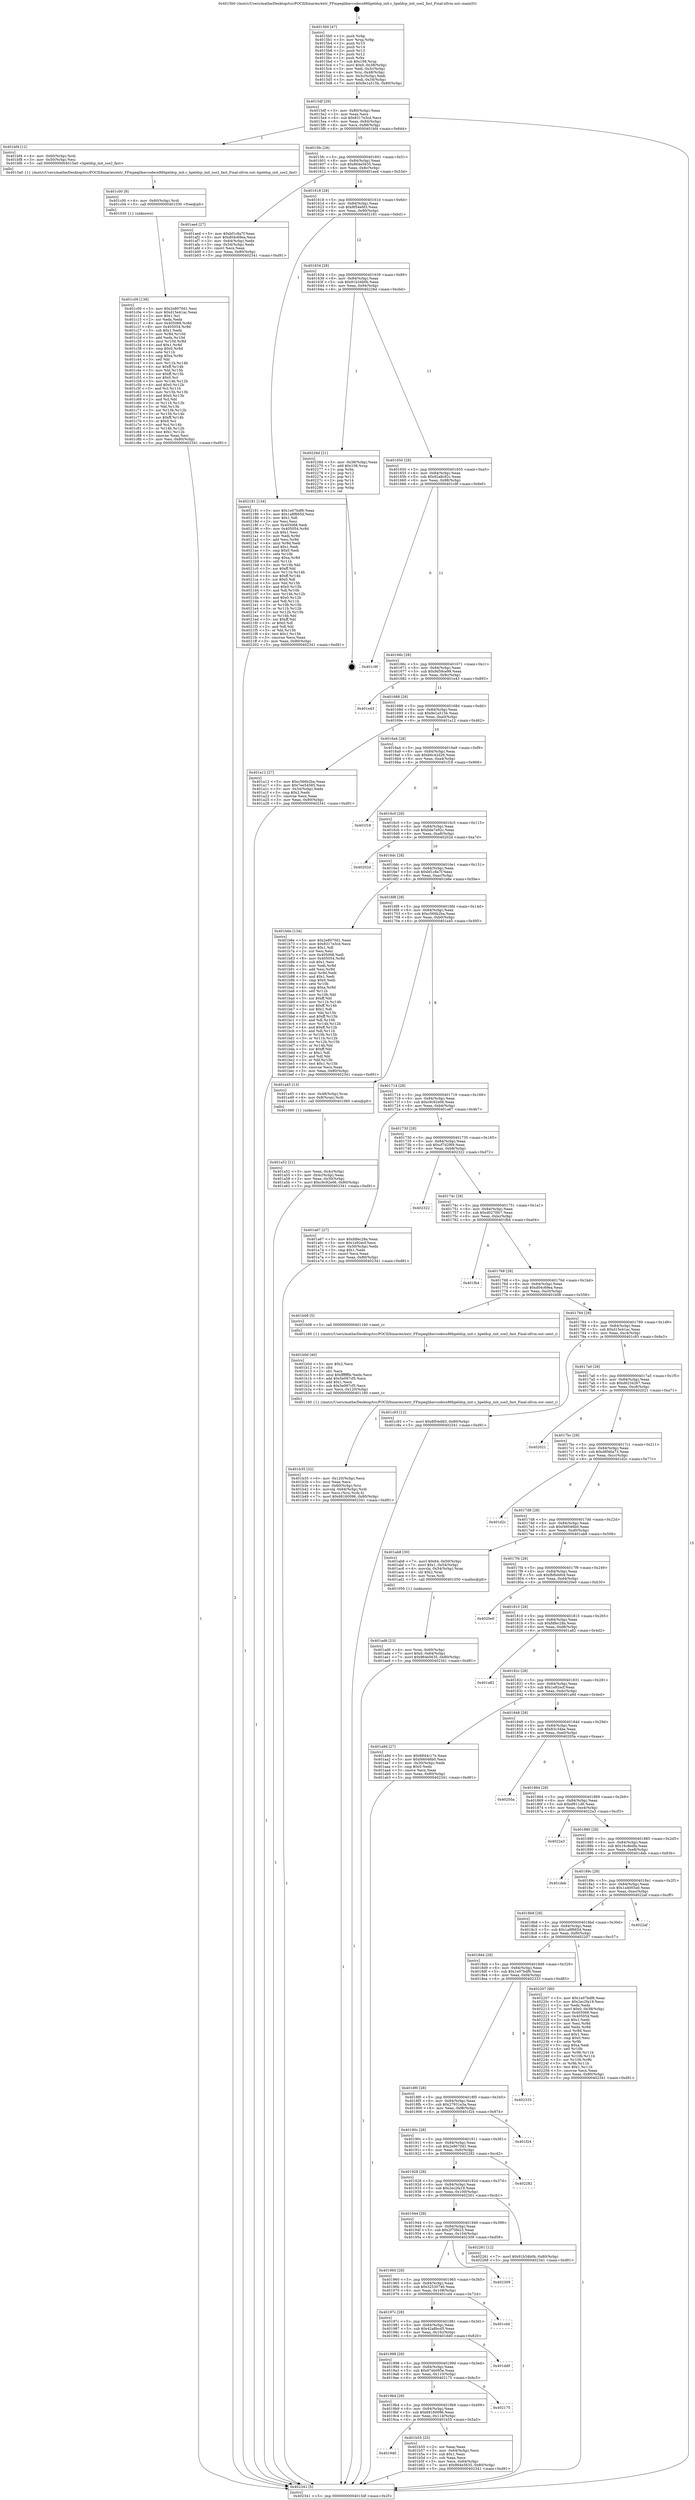 digraph "0x4015b0" {
  label = "0x4015b0 (/mnt/c/Users/mathe/Desktop/tcc/POCII/binaries/extr_FFmpeglibavcodecx86hpeldsp_init.c_hpeldsp_init_sse2_fast_Final-ollvm.out::main(0))"
  labelloc = "t"
  node[shape=record]

  Entry [label="",width=0.3,height=0.3,shape=circle,fillcolor=black,style=filled]
  "0x4015df" [label="{
     0x4015df [29]\l
     | [instrs]\l
     &nbsp;&nbsp;0x4015df \<+3\>: mov -0x80(%rbp),%eax\l
     &nbsp;&nbsp;0x4015e2 \<+2\>: mov %eax,%ecx\l
     &nbsp;&nbsp;0x4015e4 \<+6\>: sub $0x8317e3cd,%ecx\l
     &nbsp;&nbsp;0x4015ea \<+6\>: mov %eax,-0x84(%rbp)\l
     &nbsp;&nbsp;0x4015f0 \<+6\>: mov %ecx,-0x88(%rbp)\l
     &nbsp;&nbsp;0x4015f6 \<+6\>: je 0000000000401bf4 \<main+0x644\>\l
  }"]
  "0x401bf4" [label="{
     0x401bf4 [12]\l
     | [instrs]\l
     &nbsp;&nbsp;0x401bf4 \<+4\>: mov -0x60(%rbp),%rdi\l
     &nbsp;&nbsp;0x401bf8 \<+3\>: mov -0x50(%rbp),%esi\l
     &nbsp;&nbsp;0x401bfb \<+5\>: call 00000000004015a0 \<hpeldsp_init_sse2_fast\>\l
     | [calls]\l
     &nbsp;&nbsp;0x4015a0 \{1\} (/mnt/c/Users/mathe/Desktop/tcc/POCII/binaries/extr_FFmpeglibavcodecx86hpeldsp_init.c_hpeldsp_init_sse2_fast_Final-ollvm.out::hpeldsp_init_sse2_fast)\l
  }"]
  "0x4015fc" [label="{
     0x4015fc [28]\l
     | [instrs]\l
     &nbsp;&nbsp;0x4015fc \<+5\>: jmp 0000000000401601 \<main+0x51\>\l
     &nbsp;&nbsp;0x401601 \<+6\>: mov -0x84(%rbp),%eax\l
     &nbsp;&nbsp;0x401607 \<+5\>: sub $0x864e5635,%eax\l
     &nbsp;&nbsp;0x40160c \<+6\>: mov %eax,-0x8c(%rbp)\l
     &nbsp;&nbsp;0x401612 \<+6\>: je 0000000000401aed \<main+0x53d\>\l
  }"]
  Exit [label="",width=0.3,height=0.3,shape=circle,fillcolor=black,style=filled,peripheries=2]
  "0x401aed" [label="{
     0x401aed [27]\l
     | [instrs]\l
     &nbsp;&nbsp;0x401aed \<+5\>: mov $0xbf1c8a7f,%eax\l
     &nbsp;&nbsp;0x401af2 \<+5\>: mov $0xd04c69ea,%ecx\l
     &nbsp;&nbsp;0x401af7 \<+3\>: mov -0x64(%rbp),%edx\l
     &nbsp;&nbsp;0x401afa \<+3\>: cmp -0x54(%rbp),%edx\l
     &nbsp;&nbsp;0x401afd \<+3\>: cmovl %ecx,%eax\l
     &nbsp;&nbsp;0x401b00 \<+3\>: mov %eax,-0x80(%rbp)\l
     &nbsp;&nbsp;0x401b03 \<+5\>: jmp 0000000000402341 \<main+0xd91\>\l
  }"]
  "0x401618" [label="{
     0x401618 [28]\l
     | [instrs]\l
     &nbsp;&nbsp;0x401618 \<+5\>: jmp 000000000040161d \<main+0x6d\>\l
     &nbsp;&nbsp;0x40161d \<+6\>: mov -0x84(%rbp),%eax\l
     &nbsp;&nbsp;0x401623 \<+5\>: sub $0x8f54efd3,%eax\l
     &nbsp;&nbsp;0x401628 \<+6\>: mov %eax,-0x90(%rbp)\l
     &nbsp;&nbsp;0x40162e \<+6\>: je 0000000000402181 \<main+0xbd1\>\l
  }"]
  "0x401c09" [label="{
     0x401c09 [138]\l
     | [instrs]\l
     &nbsp;&nbsp;0x401c09 \<+5\>: mov $0x2e8070d1,%esi\l
     &nbsp;&nbsp;0x401c0e \<+5\>: mov $0xd15e41ac,%eax\l
     &nbsp;&nbsp;0x401c13 \<+2\>: mov $0x1,%cl\l
     &nbsp;&nbsp;0x401c15 \<+2\>: xor %edx,%edx\l
     &nbsp;&nbsp;0x401c17 \<+8\>: mov 0x405068,%r8d\l
     &nbsp;&nbsp;0x401c1f \<+8\>: mov 0x405054,%r9d\l
     &nbsp;&nbsp;0x401c27 \<+3\>: sub $0x1,%edx\l
     &nbsp;&nbsp;0x401c2a \<+3\>: mov %r8d,%r10d\l
     &nbsp;&nbsp;0x401c2d \<+3\>: add %edx,%r10d\l
     &nbsp;&nbsp;0x401c30 \<+4\>: imul %r10d,%r8d\l
     &nbsp;&nbsp;0x401c34 \<+4\>: and $0x1,%r8d\l
     &nbsp;&nbsp;0x401c38 \<+4\>: cmp $0x0,%r8d\l
     &nbsp;&nbsp;0x401c3c \<+4\>: sete %r11b\l
     &nbsp;&nbsp;0x401c40 \<+4\>: cmp $0xa,%r9d\l
     &nbsp;&nbsp;0x401c44 \<+3\>: setl %bl\l
     &nbsp;&nbsp;0x401c47 \<+3\>: mov %r11b,%r14b\l
     &nbsp;&nbsp;0x401c4a \<+4\>: xor $0xff,%r14b\l
     &nbsp;&nbsp;0x401c4e \<+3\>: mov %bl,%r15b\l
     &nbsp;&nbsp;0x401c51 \<+4\>: xor $0xff,%r15b\l
     &nbsp;&nbsp;0x401c55 \<+3\>: xor $0x0,%cl\l
     &nbsp;&nbsp;0x401c58 \<+3\>: mov %r14b,%r12b\l
     &nbsp;&nbsp;0x401c5b \<+4\>: and $0x0,%r12b\l
     &nbsp;&nbsp;0x401c5f \<+3\>: and %cl,%r11b\l
     &nbsp;&nbsp;0x401c62 \<+3\>: mov %r15b,%r13b\l
     &nbsp;&nbsp;0x401c65 \<+4\>: and $0x0,%r13b\l
     &nbsp;&nbsp;0x401c69 \<+2\>: and %cl,%bl\l
     &nbsp;&nbsp;0x401c6b \<+3\>: or %r11b,%r12b\l
     &nbsp;&nbsp;0x401c6e \<+3\>: or %bl,%r13b\l
     &nbsp;&nbsp;0x401c71 \<+3\>: xor %r13b,%r12b\l
     &nbsp;&nbsp;0x401c74 \<+3\>: or %r15b,%r14b\l
     &nbsp;&nbsp;0x401c77 \<+4\>: xor $0xff,%r14b\l
     &nbsp;&nbsp;0x401c7b \<+3\>: or $0x0,%cl\l
     &nbsp;&nbsp;0x401c7e \<+3\>: and %cl,%r14b\l
     &nbsp;&nbsp;0x401c81 \<+3\>: or %r14b,%r12b\l
     &nbsp;&nbsp;0x401c84 \<+4\>: test $0x1,%r12b\l
     &nbsp;&nbsp;0x401c88 \<+3\>: cmovne %eax,%esi\l
     &nbsp;&nbsp;0x401c8b \<+3\>: mov %esi,-0x80(%rbp)\l
     &nbsp;&nbsp;0x401c8e \<+5\>: jmp 0000000000402341 \<main+0xd91\>\l
  }"]
  "0x402181" [label="{
     0x402181 [134]\l
     | [instrs]\l
     &nbsp;&nbsp;0x402181 \<+5\>: mov $0x1e07bdf6,%eax\l
     &nbsp;&nbsp;0x402186 \<+5\>: mov $0x1a8f665d,%ecx\l
     &nbsp;&nbsp;0x40218b \<+2\>: mov $0x1,%dl\l
     &nbsp;&nbsp;0x40218d \<+2\>: xor %esi,%esi\l
     &nbsp;&nbsp;0x40218f \<+7\>: mov 0x405068,%edi\l
     &nbsp;&nbsp;0x402196 \<+8\>: mov 0x405054,%r8d\l
     &nbsp;&nbsp;0x40219e \<+3\>: sub $0x1,%esi\l
     &nbsp;&nbsp;0x4021a1 \<+3\>: mov %edi,%r9d\l
     &nbsp;&nbsp;0x4021a4 \<+3\>: add %esi,%r9d\l
     &nbsp;&nbsp;0x4021a7 \<+4\>: imul %r9d,%edi\l
     &nbsp;&nbsp;0x4021ab \<+3\>: and $0x1,%edi\l
     &nbsp;&nbsp;0x4021ae \<+3\>: cmp $0x0,%edi\l
     &nbsp;&nbsp;0x4021b1 \<+4\>: sete %r10b\l
     &nbsp;&nbsp;0x4021b5 \<+4\>: cmp $0xa,%r8d\l
     &nbsp;&nbsp;0x4021b9 \<+4\>: setl %r11b\l
     &nbsp;&nbsp;0x4021bd \<+3\>: mov %r10b,%bl\l
     &nbsp;&nbsp;0x4021c0 \<+3\>: xor $0xff,%bl\l
     &nbsp;&nbsp;0x4021c3 \<+3\>: mov %r11b,%r14b\l
     &nbsp;&nbsp;0x4021c6 \<+4\>: xor $0xff,%r14b\l
     &nbsp;&nbsp;0x4021ca \<+3\>: xor $0x0,%dl\l
     &nbsp;&nbsp;0x4021cd \<+3\>: mov %bl,%r15b\l
     &nbsp;&nbsp;0x4021d0 \<+4\>: and $0x0,%r15b\l
     &nbsp;&nbsp;0x4021d4 \<+3\>: and %dl,%r10b\l
     &nbsp;&nbsp;0x4021d7 \<+3\>: mov %r14b,%r12b\l
     &nbsp;&nbsp;0x4021da \<+4\>: and $0x0,%r12b\l
     &nbsp;&nbsp;0x4021de \<+3\>: and %dl,%r11b\l
     &nbsp;&nbsp;0x4021e1 \<+3\>: or %r10b,%r15b\l
     &nbsp;&nbsp;0x4021e4 \<+3\>: or %r11b,%r12b\l
     &nbsp;&nbsp;0x4021e7 \<+3\>: xor %r12b,%r15b\l
     &nbsp;&nbsp;0x4021ea \<+3\>: or %r14b,%bl\l
     &nbsp;&nbsp;0x4021ed \<+3\>: xor $0xff,%bl\l
     &nbsp;&nbsp;0x4021f0 \<+3\>: or $0x0,%dl\l
     &nbsp;&nbsp;0x4021f3 \<+2\>: and %dl,%bl\l
     &nbsp;&nbsp;0x4021f5 \<+3\>: or %bl,%r15b\l
     &nbsp;&nbsp;0x4021f8 \<+4\>: test $0x1,%r15b\l
     &nbsp;&nbsp;0x4021fc \<+3\>: cmovne %ecx,%eax\l
     &nbsp;&nbsp;0x4021ff \<+3\>: mov %eax,-0x80(%rbp)\l
     &nbsp;&nbsp;0x402202 \<+5\>: jmp 0000000000402341 \<main+0xd91\>\l
  }"]
  "0x401634" [label="{
     0x401634 [28]\l
     | [instrs]\l
     &nbsp;&nbsp;0x401634 \<+5\>: jmp 0000000000401639 \<main+0x89\>\l
     &nbsp;&nbsp;0x401639 \<+6\>: mov -0x84(%rbp),%eax\l
     &nbsp;&nbsp;0x40163f \<+5\>: sub $0x91b34b0b,%eax\l
     &nbsp;&nbsp;0x401644 \<+6\>: mov %eax,-0x94(%rbp)\l
     &nbsp;&nbsp;0x40164a \<+6\>: je 000000000040226d \<main+0xcbd\>\l
  }"]
  "0x401c00" [label="{
     0x401c00 [9]\l
     | [instrs]\l
     &nbsp;&nbsp;0x401c00 \<+4\>: mov -0x60(%rbp),%rdi\l
     &nbsp;&nbsp;0x401c04 \<+5\>: call 0000000000401030 \<free@plt\>\l
     | [calls]\l
     &nbsp;&nbsp;0x401030 \{1\} (unknown)\l
  }"]
  "0x40226d" [label="{
     0x40226d [21]\l
     | [instrs]\l
     &nbsp;&nbsp;0x40226d \<+3\>: mov -0x38(%rbp),%eax\l
     &nbsp;&nbsp;0x402270 \<+7\>: add $0x108,%rsp\l
     &nbsp;&nbsp;0x402277 \<+1\>: pop %rbx\l
     &nbsp;&nbsp;0x402278 \<+2\>: pop %r12\l
     &nbsp;&nbsp;0x40227a \<+2\>: pop %r13\l
     &nbsp;&nbsp;0x40227c \<+2\>: pop %r14\l
     &nbsp;&nbsp;0x40227e \<+2\>: pop %r15\l
     &nbsp;&nbsp;0x402280 \<+1\>: pop %rbp\l
     &nbsp;&nbsp;0x402281 \<+1\>: ret\l
  }"]
  "0x401650" [label="{
     0x401650 [28]\l
     | [instrs]\l
     &nbsp;&nbsp;0x401650 \<+5\>: jmp 0000000000401655 \<main+0xa5\>\l
     &nbsp;&nbsp;0x401655 \<+6\>: mov -0x84(%rbp),%eax\l
     &nbsp;&nbsp;0x40165b \<+5\>: sub $0x92a8c92c,%eax\l
     &nbsp;&nbsp;0x401660 \<+6\>: mov %eax,-0x98(%rbp)\l
     &nbsp;&nbsp;0x401666 \<+6\>: je 0000000000401c9f \<main+0x6ef\>\l
  }"]
  "0x4019d0" [label="{
     0x4019d0\l
  }", style=dashed]
  "0x401c9f" [label="{
     0x401c9f\l
  }", style=dashed]
  "0x40166c" [label="{
     0x40166c [28]\l
     | [instrs]\l
     &nbsp;&nbsp;0x40166c \<+5\>: jmp 0000000000401671 \<main+0xc1\>\l
     &nbsp;&nbsp;0x401671 \<+6\>: mov -0x84(%rbp),%eax\l
     &nbsp;&nbsp;0x401677 \<+5\>: sub $0x9d59ce99,%eax\l
     &nbsp;&nbsp;0x40167c \<+6\>: mov %eax,-0x9c(%rbp)\l
     &nbsp;&nbsp;0x401682 \<+6\>: je 0000000000401e43 \<main+0x893\>\l
  }"]
  "0x401b55" [label="{
     0x401b55 [25]\l
     | [instrs]\l
     &nbsp;&nbsp;0x401b55 \<+2\>: xor %eax,%eax\l
     &nbsp;&nbsp;0x401b57 \<+3\>: mov -0x64(%rbp),%ecx\l
     &nbsp;&nbsp;0x401b5a \<+3\>: sub $0x1,%eax\l
     &nbsp;&nbsp;0x401b5d \<+2\>: sub %eax,%ecx\l
     &nbsp;&nbsp;0x401b5f \<+3\>: mov %ecx,-0x64(%rbp)\l
     &nbsp;&nbsp;0x401b62 \<+7\>: movl $0x864e5635,-0x80(%rbp)\l
     &nbsp;&nbsp;0x401b69 \<+5\>: jmp 0000000000402341 \<main+0xd91\>\l
  }"]
  "0x401e43" [label="{
     0x401e43\l
  }", style=dashed]
  "0x401688" [label="{
     0x401688 [28]\l
     | [instrs]\l
     &nbsp;&nbsp;0x401688 \<+5\>: jmp 000000000040168d \<main+0xdd\>\l
     &nbsp;&nbsp;0x40168d \<+6\>: mov -0x84(%rbp),%eax\l
     &nbsp;&nbsp;0x401693 \<+5\>: sub $0x9e1a515b,%eax\l
     &nbsp;&nbsp;0x401698 \<+6\>: mov %eax,-0xa0(%rbp)\l
     &nbsp;&nbsp;0x40169e \<+6\>: je 0000000000401a12 \<main+0x462\>\l
  }"]
  "0x4019b4" [label="{
     0x4019b4 [28]\l
     | [instrs]\l
     &nbsp;&nbsp;0x4019b4 \<+5\>: jmp 00000000004019b9 \<main+0x409\>\l
     &nbsp;&nbsp;0x4019b9 \<+6\>: mov -0x84(%rbp),%eax\l
     &nbsp;&nbsp;0x4019bf \<+5\>: sub $0x68160096,%eax\l
     &nbsp;&nbsp;0x4019c4 \<+6\>: mov %eax,-0x114(%rbp)\l
     &nbsp;&nbsp;0x4019ca \<+6\>: je 0000000000401b55 \<main+0x5a5\>\l
  }"]
  "0x401a12" [label="{
     0x401a12 [27]\l
     | [instrs]\l
     &nbsp;&nbsp;0x401a12 \<+5\>: mov $0xc566b2ba,%eax\l
     &nbsp;&nbsp;0x401a17 \<+5\>: mov $0x7ee54585,%ecx\l
     &nbsp;&nbsp;0x401a1c \<+3\>: mov -0x34(%rbp),%edx\l
     &nbsp;&nbsp;0x401a1f \<+3\>: cmp $0x2,%edx\l
     &nbsp;&nbsp;0x401a22 \<+3\>: cmovne %ecx,%eax\l
     &nbsp;&nbsp;0x401a25 \<+3\>: mov %eax,-0x80(%rbp)\l
     &nbsp;&nbsp;0x401a28 \<+5\>: jmp 0000000000402341 \<main+0xd91\>\l
  }"]
  "0x4016a4" [label="{
     0x4016a4 [28]\l
     | [instrs]\l
     &nbsp;&nbsp;0x4016a4 \<+5\>: jmp 00000000004016a9 \<main+0xf9\>\l
     &nbsp;&nbsp;0x4016a9 \<+6\>: mov -0x84(%rbp),%eax\l
     &nbsp;&nbsp;0x4016af \<+5\>: sub $0xb6c42d26,%eax\l
     &nbsp;&nbsp;0x4016b4 \<+6\>: mov %eax,-0xa4(%rbp)\l
     &nbsp;&nbsp;0x4016ba \<+6\>: je 0000000000401f18 \<main+0x968\>\l
  }"]
  "0x402341" [label="{
     0x402341 [5]\l
     | [instrs]\l
     &nbsp;&nbsp;0x402341 \<+5\>: jmp 00000000004015df \<main+0x2f\>\l
  }"]
  "0x4015b0" [label="{
     0x4015b0 [47]\l
     | [instrs]\l
     &nbsp;&nbsp;0x4015b0 \<+1\>: push %rbp\l
     &nbsp;&nbsp;0x4015b1 \<+3\>: mov %rsp,%rbp\l
     &nbsp;&nbsp;0x4015b4 \<+2\>: push %r15\l
     &nbsp;&nbsp;0x4015b6 \<+2\>: push %r14\l
     &nbsp;&nbsp;0x4015b8 \<+2\>: push %r13\l
     &nbsp;&nbsp;0x4015ba \<+2\>: push %r12\l
     &nbsp;&nbsp;0x4015bc \<+1\>: push %rbx\l
     &nbsp;&nbsp;0x4015bd \<+7\>: sub $0x108,%rsp\l
     &nbsp;&nbsp;0x4015c4 \<+7\>: movl $0x0,-0x38(%rbp)\l
     &nbsp;&nbsp;0x4015cb \<+3\>: mov %edi,-0x3c(%rbp)\l
     &nbsp;&nbsp;0x4015ce \<+4\>: mov %rsi,-0x48(%rbp)\l
     &nbsp;&nbsp;0x4015d2 \<+3\>: mov -0x3c(%rbp),%edi\l
     &nbsp;&nbsp;0x4015d5 \<+3\>: mov %edi,-0x34(%rbp)\l
     &nbsp;&nbsp;0x4015d8 \<+7\>: movl $0x9e1a515b,-0x80(%rbp)\l
  }"]
  "0x402175" [label="{
     0x402175\l
  }", style=dashed]
  "0x401f18" [label="{
     0x401f18\l
  }", style=dashed]
  "0x4016c0" [label="{
     0x4016c0 [28]\l
     | [instrs]\l
     &nbsp;&nbsp;0x4016c0 \<+5\>: jmp 00000000004016c5 \<main+0x115\>\l
     &nbsp;&nbsp;0x4016c5 \<+6\>: mov -0x84(%rbp),%eax\l
     &nbsp;&nbsp;0x4016cb \<+5\>: sub $0xbde7e92c,%eax\l
     &nbsp;&nbsp;0x4016d0 \<+6\>: mov %eax,-0xa8(%rbp)\l
     &nbsp;&nbsp;0x4016d6 \<+6\>: je 000000000040202d \<main+0xa7d\>\l
  }"]
  "0x401998" [label="{
     0x401998 [28]\l
     | [instrs]\l
     &nbsp;&nbsp;0x401998 \<+5\>: jmp 000000000040199d \<main+0x3ed\>\l
     &nbsp;&nbsp;0x40199d \<+6\>: mov -0x84(%rbp),%eax\l
     &nbsp;&nbsp;0x4019a3 \<+5\>: sub $0x67eb095e,%eax\l
     &nbsp;&nbsp;0x4019a8 \<+6\>: mov %eax,-0x110(%rbp)\l
     &nbsp;&nbsp;0x4019ae \<+6\>: je 0000000000402175 \<main+0xbc5\>\l
  }"]
  "0x40202d" [label="{
     0x40202d\l
  }", style=dashed]
  "0x4016dc" [label="{
     0x4016dc [28]\l
     | [instrs]\l
     &nbsp;&nbsp;0x4016dc \<+5\>: jmp 00000000004016e1 \<main+0x131\>\l
     &nbsp;&nbsp;0x4016e1 \<+6\>: mov -0x84(%rbp),%eax\l
     &nbsp;&nbsp;0x4016e7 \<+5\>: sub $0xbf1c8a7f,%eax\l
     &nbsp;&nbsp;0x4016ec \<+6\>: mov %eax,-0xac(%rbp)\l
     &nbsp;&nbsp;0x4016f2 \<+6\>: je 0000000000401b6e \<main+0x5be\>\l
  }"]
  "0x401dd0" [label="{
     0x401dd0\l
  }", style=dashed]
  "0x401b6e" [label="{
     0x401b6e [134]\l
     | [instrs]\l
     &nbsp;&nbsp;0x401b6e \<+5\>: mov $0x2e8070d1,%eax\l
     &nbsp;&nbsp;0x401b73 \<+5\>: mov $0x8317e3cd,%ecx\l
     &nbsp;&nbsp;0x401b78 \<+2\>: mov $0x1,%dl\l
     &nbsp;&nbsp;0x401b7a \<+2\>: xor %esi,%esi\l
     &nbsp;&nbsp;0x401b7c \<+7\>: mov 0x405068,%edi\l
     &nbsp;&nbsp;0x401b83 \<+8\>: mov 0x405054,%r8d\l
     &nbsp;&nbsp;0x401b8b \<+3\>: sub $0x1,%esi\l
     &nbsp;&nbsp;0x401b8e \<+3\>: mov %edi,%r9d\l
     &nbsp;&nbsp;0x401b91 \<+3\>: add %esi,%r9d\l
     &nbsp;&nbsp;0x401b94 \<+4\>: imul %r9d,%edi\l
     &nbsp;&nbsp;0x401b98 \<+3\>: and $0x1,%edi\l
     &nbsp;&nbsp;0x401b9b \<+3\>: cmp $0x0,%edi\l
     &nbsp;&nbsp;0x401b9e \<+4\>: sete %r10b\l
     &nbsp;&nbsp;0x401ba2 \<+4\>: cmp $0xa,%r8d\l
     &nbsp;&nbsp;0x401ba6 \<+4\>: setl %r11b\l
     &nbsp;&nbsp;0x401baa \<+3\>: mov %r10b,%bl\l
     &nbsp;&nbsp;0x401bad \<+3\>: xor $0xff,%bl\l
     &nbsp;&nbsp;0x401bb0 \<+3\>: mov %r11b,%r14b\l
     &nbsp;&nbsp;0x401bb3 \<+4\>: xor $0xff,%r14b\l
     &nbsp;&nbsp;0x401bb7 \<+3\>: xor $0x1,%dl\l
     &nbsp;&nbsp;0x401bba \<+3\>: mov %bl,%r15b\l
     &nbsp;&nbsp;0x401bbd \<+4\>: and $0xff,%r15b\l
     &nbsp;&nbsp;0x401bc1 \<+3\>: and %dl,%r10b\l
     &nbsp;&nbsp;0x401bc4 \<+3\>: mov %r14b,%r12b\l
     &nbsp;&nbsp;0x401bc7 \<+4\>: and $0xff,%r12b\l
     &nbsp;&nbsp;0x401bcb \<+3\>: and %dl,%r11b\l
     &nbsp;&nbsp;0x401bce \<+3\>: or %r10b,%r15b\l
     &nbsp;&nbsp;0x401bd1 \<+3\>: or %r11b,%r12b\l
     &nbsp;&nbsp;0x401bd4 \<+3\>: xor %r12b,%r15b\l
     &nbsp;&nbsp;0x401bd7 \<+3\>: or %r14b,%bl\l
     &nbsp;&nbsp;0x401bda \<+3\>: xor $0xff,%bl\l
     &nbsp;&nbsp;0x401bdd \<+3\>: or $0x1,%dl\l
     &nbsp;&nbsp;0x401be0 \<+2\>: and %dl,%bl\l
     &nbsp;&nbsp;0x401be2 \<+3\>: or %bl,%r15b\l
     &nbsp;&nbsp;0x401be5 \<+4\>: test $0x1,%r15b\l
     &nbsp;&nbsp;0x401be9 \<+3\>: cmovne %ecx,%eax\l
     &nbsp;&nbsp;0x401bec \<+3\>: mov %eax,-0x80(%rbp)\l
     &nbsp;&nbsp;0x401bef \<+5\>: jmp 0000000000402341 \<main+0xd91\>\l
  }"]
  "0x4016f8" [label="{
     0x4016f8 [28]\l
     | [instrs]\l
     &nbsp;&nbsp;0x4016f8 \<+5\>: jmp 00000000004016fd \<main+0x14d\>\l
     &nbsp;&nbsp;0x4016fd \<+6\>: mov -0x84(%rbp),%eax\l
     &nbsp;&nbsp;0x401703 \<+5\>: sub $0xc566b2ba,%eax\l
     &nbsp;&nbsp;0x401708 \<+6\>: mov %eax,-0xb0(%rbp)\l
     &nbsp;&nbsp;0x40170e \<+6\>: je 0000000000401a45 \<main+0x495\>\l
  }"]
  "0x40197c" [label="{
     0x40197c [28]\l
     | [instrs]\l
     &nbsp;&nbsp;0x40197c \<+5\>: jmp 0000000000401981 \<main+0x3d1\>\l
     &nbsp;&nbsp;0x401981 \<+6\>: mov -0x84(%rbp),%eax\l
     &nbsp;&nbsp;0x401987 \<+5\>: sub $0x42a8bcd5,%eax\l
     &nbsp;&nbsp;0x40198c \<+6\>: mov %eax,-0x10c(%rbp)\l
     &nbsp;&nbsp;0x401992 \<+6\>: je 0000000000401dd0 \<main+0x820\>\l
  }"]
  "0x401a45" [label="{
     0x401a45 [13]\l
     | [instrs]\l
     &nbsp;&nbsp;0x401a45 \<+4\>: mov -0x48(%rbp),%rax\l
     &nbsp;&nbsp;0x401a49 \<+4\>: mov 0x8(%rax),%rdi\l
     &nbsp;&nbsp;0x401a4d \<+5\>: call 0000000000401060 \<atoi@plt\>\l
     | [calls]\l
     &nbsp;&nbsp;0x401060 \{1\} (unknown)\l
  }"]
  "0x401714" [label="{
     0x401714 [28]\l
     | [instrs]\l
     &nbsp;&nbsp;0x401714 \<+5\>: jmp 0000000000401719 \<main+0x169\>\l
     &nbsp;&nbsp;0x401719 \<+6\>: mov -0x84(%rbp),%eax\l
     &nbsp;&nbsp;0x40171f \<+5\>: sub $0xc9c92e06,%eax\l
     &nbsp;&nbsp;0x401724 \<+6\>: mov %eax,-0xb4(%rbp)\l
     &nbsp;&nbsp;0x40172a \<+6\>: je 0000000000401a67 \<main+0x4b7\>\l
  }"]
  "0x401a52" [label="{
     0x401a52 [21]\l
     | [instrs]\l
     &nbsp;&nbsp;0x401a52 \<+3\>: mov %eax,-0x4c(%rbp)\l
     &nbsp;&nbsp;0x401a55 \<+3\>: mov -0x4c(%rbp),%eax\l
     &nbsp;&nbsp;0x401a58 \<+3\>: mov %eax,-0x30(%rbp)\l
     &nbsp;&nbsp;0x401a5b \<+7\>: movl $0xc9c92e06,-0x80(%rbp)\l
     &nbsp;&nbsp;0x401a62 \<+5\>: jmp 0000000000402341 \<main+0xd91\>\l
  }"]
  "0x401cd4" [label="{
     0x401cd4\l
  }", style=dashed]
  "0x401a67" [label="{
     0x401a67 [27]\l
     | [instrs]\l
     &nbsp;&nbsp;0x401a67 \<+5\>: mov $0xfdfec28a,%eax\l
     &nbsp;&nbsp;0x401a6c \<+5\>: mov $0x1e92ecf,%ecx\l
     &nbsp;&nbsp;0x401a71 \<+3\>: mov -0x30(%rbp),%edx\l
     &nbsp;&nbsp;0x401a74 \<+3\>: cmp $0x1,%edx\l
     &nbsp;&nbsp;0x401a77 \<+3\>: cmovl %ecx,%eax\l
     &nbsp;&nbsp;0x401a7a \<+3\>: mov %eax,-0x80(%rbp)\l
     &nbsp;&nbsp;0x401a7d \<+5\>: jmp 0000000000402341 \<main+0xd91\>\l
  }"]
  "0x401730" [label="{
     0x401730 [28]\l
     | [instrs]\l
     &nbsp;&nbsp;0x401730 \<+5\>: jmp 0000000000401735 \<main+0x185\>\l
     &nbsp;&nbsp;0x401735 \<+6\>: mov -0x84(%rbp),%eax\l
     &nbsp;&nbsp;0x40173b \<+5\>: sub $0xcf7d2f69,%eax\l
     &nbsp;&nbsp;0x401740 \<+6\>: mov %eax,-0xb8(%rbp)\l
     &nbsp;&nbsp;0x401746 \<+6\>: je 0000000000402322 \<main+0xd72\>\l
  }"]
  "0x401960" [label="{
     0x401960 [28]\l
     | [instrs]\l
     &nbsp;&nbsp;0x401960 \<+5\>: jmp 0000000000401965 \<main+0x3b5\>\l
     &nbsp;&nbsp;0x401965 \<+6\>: mov -0x84(%rbp),%eax\l
     &nbsp;&nbsp;0x40196b \<+5\>: sub $0x32530746,%eax\l
     &nbsp;&nbsp;0x401970 \<+6\>: mov %eax,-0x108(%rbp)\l
     &nbsp;&nbsp;0x401976 \<+6\>: je 0000000000401cd4 \<main+0x724\>\l
  }"]
  "0x402322" [label="{
     0x402322\l
  }", style=dashed]
  "0x40174c" [label="{
     0x40174c [28]\l
     | [instrs]\l
     &nbsp;&nbsp;0x40174c \<+5\>: jmp 0000000000401751 \<main+0x1a1\>\l
     &nbsp;&nbsp;0x401751 \<+6\>: mov -0x84(%rbp),%eax\l
     &nbsp;&nbsp;0x401757 \<+5\>: sub $0xd0270fc7,%eax\l
     &nbsp;&nbsp;0x40175c \<+6\>: mov %eax,-0xbc(%rbp)\l
     &nbsp;&nbsp;0x401762 \<+6\>: je 0000000000401fb4 \<main+0xa04\>\l
  }"]
  "0x402309" [label="{
     0x402309\l
  }", style=dashed]
  "0x401fb4" [label="{
     0x401fb4\l
  }", style=dashed]
  "0x401768" [label="{
     0x401768 [28]\l
     | [instrs]\l
     &nbsp;&nbsp;0x401768 \<+5\>: jmp 000000000040176d \<main+0x1bd\>\l
     &nbsp;&nbsp;0x40176d \<+6\>: mov -0x84(%rbp),%eax\l
     &nbsp;&nbsp;0x401773 \<+5\>: sub $0xd04c69ea,%eax\l
     &nbsp;&nbsp;0x401778 \<+6\>: mov %eax,-0xc0(%rbp)\l
     &nbsp;&nbsp;0x40177e \<+6\>: je 0000000000401b08 \<main+0x558\>\l
  }"]
  "0x401944" [label="{
     0x401944 [28]\l
     | [instrs]\l
     &nbsp;&nbsp;0x401944 \<+5\>: jmp 0000000000401949 \<main+0x399\>\l
     &nbsp;&nbsp;0x401949 \<+6\>: mov -0x84(%rbp),%eax\l
     &nbsp;&nbsp;0x40194f \<+5\>: sub $0x2f70fe23,%eax\l
     &nbsp;&nbsp;0x401954 \<+6\>: mov %eax,-0x104(%rbp)\l
     &nbsp;&nbsp;0x40195a \<+6\>: je 0000000000402309 \<main+0xd59\>\l
  }"]
  "0x401b08" [label="{
     0x401b08 [5]\l
     | [instrs]\l
     &nbsp;&nbsp;0x401b08 \<+5\>: call 0000000000401160 \<next_i\>\l
     | [calls]\l
     &nbsp;&nbsp;0x401160 \{1\} (/mnt/c/Users/mathe/Desktop/tcc/POCII/binaries/extr_FFmpeglibavcodecx86hpeldsp_init.c_hpeldsp_init_sse2_fast_Final-ollvm.out::next_i)\l
  }"]
  "0x401784" [label="{
     0x401784 [28]\l
     | [instrs]\l
     &nbsp;&nbsp;0x401784 \<+5\>: jmp 0000000000401789 \<main+0x1d9\>\l
     &nbsp;&nbsp;0x401789 \<+6\>: mov -0x84(%rbp),%eax\l
     &nbsp;&nbsp;0x40178f \<+5\>: sub $0xd15e41ac,%eax\l
     &nbsp;&nbsp;0x401794 \<+6\>: mov %eax,-0xc4(%rbp)\l
     &nbsp;&nbsp;0x40179a \<+6\>: je 0000000000401c93 \<main+0x6e3\>\l
  }"]
  "0x402261" [label="{
     0x402261 [12]\l
     | [instrs]\l
     &nbsp;&nbsp;0x402261 \<+7\>: movl $0x91b34b0b,-0x80(%rbp)\l
     &nbsp;&nbsp;0x402268 \<+5\>: jmp 0000000000402341 \<main+0xd91\>\l
  }"]
  "0x401c93" [label="{
     0x401c93 [12]\l
     | [instrs]\l
     &nbsp;&nbsp;0x401c93 \<+7\>: movl $0x8f54efd3,-0x80(%rbp)\l
     &nbsp;&nbsp;0x401c9a \<+5\>: jmp 0000000000402341 \<main+0xd91\>\l
  }"]
  "0x4017a0" [label="{
     0x4017a0 [28]\l
     | [instrs]\l
     &nbsp;&nbsp;0x4017a0 \<+5\>: jmp 00000000004017a5 \<main+0x1f5\>\l
     &nbsp;&nbsp;0x4017a5 \<+6\>: mov -0x84(%rbp),%eax\l
     &nbsp;&nbsp;0x4017ab \<+5\>: sub $0xd6234267,%eax\l
     &nbsp;&nbsp;0x4017b0 \<+6\>: mov %eax,-0xc8(%rbp)\l
     &nbsp;&nbsp;0x4017b6 \<+6\>: je 0000000000402021 \<main+0xa71\>\l
  }"]
  "0x401928" [label="{
     0x401928 [28]\l
     | [instrs]\l
     &nbsp;&nbsp;0x401928 \<+5\>: jmp 000000000040192d \<main+0x37d\>\l
     &nbsp;&nbsp;0x40192d \<+6\>: mov -0x84(%rbp),%eax\l
     &nbsp;&nbsp;0x401933 \<+5\>: sub $0x2ec2fa19,%eax\l
     &nbsp;&nbsp;0x401938 \<+6\>: mov %eax,-0x100(%rbp)\l
     &nbsp;&nbsp;0x40193e \<+6\>: je 0000000000402261 \<main+0xcb1\>\l
  }"]
  "0x402021" [label="{
     0x402021\l
  }", style=dashed]
  "0x4017bc" [label="{
     0x4017bc [28]\l
     | [instrs]\l
     &nbsp;&nbsp;0x4017bc \<+5\>: jmp 00000000004017c1 \<main+0x211\>\l
     &nbsp;&nbsp;0x4017c1 \<+6\>: mov -0x84(%rbp),%eax\l
     &nbsp;&nbsp;0x4017c7 \<+5\>: sub $0xd8f46a73,%eax\l
     &nbsp;&nbsp;0x4017cc \<+6\>: mov %eax,-0xcc(%rbp)\l
     &nbsp;&nbsp;0x4017d2 \<+6\>: je 0000000000401d2c \<main+0x77c\>\l
  }"]
  "0x402282" [label="{
     0x402282\l
  }", style=dashed]
  "0x401d2c" [label="{
     0x401d2c\l
  }", style=dashed]
  "0x4017d8" [label="{
     0x4017d8 [28]\l
     | [instrs]\l
     &nbsp;&nbsp;0x4017d8 \<+5\>: jmp 00000000004017dd \<main+0x22d\>\l
     &nbsp;&nbsp;0x4017dd \<+6\>: mov -0x84(%rbp),%eax\l
     &nbsp;&nbsp;0x4017e3 \<+5\>: sub $0xf46046b0,%eax\l
     &nbsp;&nbsp;0x4017e8 \<+6\>: mov %eax,-0xd0(%rbp)\l
     &nbsp;&nbsp;0x4017ee \<+6\>: je 0000000000401ab8 \<main+0x508\>\l
  }"]
  "0x40190c" [label="{
     0x40190c [28]\l
     | [instrs]\l
     &nbsp;&nbsp;0x40190c \<+5\>: jmp 0000000000401911 \<main+0x361\>\l
     &nbsp;&nbsp;0x401911 \<+6\>: mov -0x84(%rbp),%eax\l
     &nbsp;&nbsp;0x401917 \<+5\>: sub $0x2e8070d1,%eax\l
     &nbsp;&nbsp;0x40191c \<+6\>: mov %eax,-0xfc(%rbp)\l
     &nbsp;&nbsp;0x401922 \<+6\>: je 0000000000402282 \<main+0xcd2\>\l
  }"]
  "0x401ab8" [label="{
     0x401ab8 [30]\l
     | [instrs]\l
     &nbsp;&nbsp;0x401ab8 \<+7\>: movl $0x64,-0x50(%rbp)\l
     &nbsp;&nbsp;0x401abf \<+7\>: movl $0x1,-0x54(%rbp)\l
     &nbsp;&nbsp;0x401ac6 \<+4\>: movslq -0x54(%rbp),%rax\l
     &nbsp;&nbsp;0x401aca \<+4\>: shl $0x2,%rax\l
     &nbsp;&nbsp;0x401ace \<+3\>: mov %rax,%rdi\l
     &nbsp;&nbsp;0x401ad1 \<+5\>: call 0000000000401050 \<malloc@plt\>\l
     | [calls]\l
     &nbsp;&nbsp;0x401050 \{1\} (unknown)\l
  }"]
  "0x4017f4" [label="{
     0x4017f4 [28]\l
     | [instrs]\l
     &nbsp;&nbsp;0x4017f4 \<+5\>: jmp 00000000004017f9 \<main+0x249\>\l
     &nbsp;&nbsp;0x4017f9 \<+6\>: mov -0x84(%rbp),%eax\l
     &nbsp;&nbsp;0x4017ff \<+5\>: sub $0xfbfbdd04,%eax\l
     &nbsp;&nbsp;0x401804 \<+6\>: mov %eax,-0xd4(%rbp)\l
     &nbsp;&nbsp;0x40180a \<+6\>: je 00000000004020e0 \<main+0xb30\>\l
  }"]
  "0x401f24" [label="{
     0x401f24\l
  }", style=dashed]
  "0x4020e0" [label="{
     0x4020e0\l
  }", style=dashed]
  "0x401810" [label="{
     0x401810 [28]\l
     | [instrs]\l
     &nbsp;&nbsp;0x401810 \<+5\>: jmp 0000000000401815 \<main+0x265\>\l
     &nbsp;&nbsp;0x401815 \<+6\>: mov -0x84(%rbp),%eax\l
     &nbsp;&nbsp;0x40181b \<+5\>: sub $0xfdfec28a,%eax\l
     &nbsp;&nbsp;0x401820 \<+6\>: mov %eax,-0xd8(%rbp)\l
     &nbsp;&nbsp;0x401826 \<+6\>: je 0000000000401a82 \<main+0x4d2\>\l
  }"]
  "0x4018f0" [label="{
     0x4018f0 [28]\l
     | [instrs]\l
     &nbsp;&nbsp;0x4018f0 \<+5\>: jmp 00000000004018f5 \<main+0x345\>\l
     &nbsp;&nbsp;0x4018f5 \<+6\>: mov -0x84(%rbp),%eax\l
     &nbsp;&nbsp;0x4018fb \<+5\>: sub $0x27931e3a,%eax\l
     &nbsp;&nbsp;0x401900 \<+6\>: mov %eax,-0xf8(%rbp)\l
     &nbsp;&nbsp;0x401906 \<+6\>: je 0000000000401f24 \<main+0x974\>\l
  }"]
  "0x401a82" [label="{
     0x401a82\l
  }", style=dashed]
  "0x40182c" [label="{
     0x40182c [28]\l
     | [instrs]\l
     &nbsp;&nbsp;0x40182c \<+5\>: jmp 0000000000401831 \<main+0x281\>\l
     &nbsp;&nbsp;0x401831 \<+6\>: mov -0x84(%rbp),%eax\l
     &nbsp;&nbsp;0x401837 \<+5\>: sub $0x1e92ecf,%eax\l
     &nbsp;&nbsp;0x40183c \<+6\>: mov %eax,-0xdc(%rbp)\l
     &nbsp;&nbsp;0x401842 \<+6\>: je 0000000000401a9d \<main+0x4ed\>\l
  }"]
  "0x402333" [label="{
     0x402333\l
  }", style=dashed]
  "0x401a9d" [label="{
     0x401a9d [27]\l
     | [instrs]\l
     &nbsp;&nbsp;0x401a9d \<+5\>: mov $0x6844c17e,%eax\l
     &nbsp;&nbsp;0x401aa2 \<+5\>: mov $0xf46046b0,%ecx\l
     &nbsp;&nbsp;0x401aa7 \<+3\>: mov -0x30(%rbp),%edx\l
     &nbsp;&nbsp;0x401aaa \<+3\>: cmp $0x0,%edx\l
     &nbsp;&nbsp;0x401aad \<+3\>: cmove %ecx,%eax\l
     &nbsp;&nbsp;0x401ab0 \<+3\>: mov %eax,-0x80(%rbp)\l
     &nbsp;&nbsp;0x401ab3 \<+5\>: jmp 0000000000402341 \<main+0xd91\>\l
  }"]
  "0x401848" [label="{
     0x401848 [28]\l
     | [instrs]\l
     &nbsp;&nbsp;0x401848 \<+5\>: jmp 000000000040184d \<main+0x29d\>\l
     &nbsp;&nbsp;0x40184d \<+6\>: mov -0x84(%rbp),%eax\l
     &nbsp;&nbsp;0x401853 \<+5\>: sub $0x83c34be,%eax\l
     &nbsp;&nbsp;0x401858 \<+6\>: mov %eax,-0xe0(%rbp)\l
     &nbsp;&nbsp;0x40185e \<+6\>: je 000000000040205a \<main+0xaaa\>\l
  }"]
  "0x401ad6" [label="{
     0x401ad6 [23]\l
     | [instrs]\l
     &nbsp;&nbsp;0x401ad6 \<+4\>: mov %rax,-0x60(%rbp)\l
     &nbsp;&nbsp;0x401ada \<+7\>: movl $0x0,-0x64(%rbp)\l
     &nbsp;&nbsp;0x401ae1 \<+7\>: movl $0x864e5635,-0x80(%rbp)\l
     &nbsp;&nbsp;0x401ae8 \<+5\>: jmp 0000000000402341 \<main+0xd91\>\l
  }"]
  "0x401b0d" [label="{
     0x401b0d [40]\l
     | [instrs]\l
     &nbsp;&nbsp;0x401b0d \<+5\>: mov $0x2,%ecx\l
     &nbsp;&nbsp;0x401b12 \<+1\>: cltd\l
     &nbsp;&nbsp;0x401b13 \<+2\>: idiv %ecx\l
     &nbsp;&nbsp;0x401b15 \<+6\>: imul $0xfffffffe,%edx,%ecx\l
     &nbsp;&nbsp;0x401b1b \<+6\>: add $0x5e097cf5,%ecx\l
     &nbsp;&nbsp;0x401b21 \<+3\>: add $0x1,%ecx\l
     &nbsp;&nbsp;0x401b24 \<+6\>: sub $0x5e097cf5,%ecx\l
     &nbsp;&nbsp;0x401b2a \<+6\>: mov %ecx,-0x120(%rbp)\l
     &nbsp;&nbsp;0x401b30 \<+5\>: call 0000000000401160 \<next_i\>\l
     | [calls]\l
     &nbsp;&nbsp;0x401160 \{1\} (/mnt/c/Users/mathe/Desktop/tcc/POCII/binaries/extr_FFmpeglibavcodecx86hpeldsp_init.c_hpeldsp_init_sse2_fast_Final-ollvm.out::next_i)\l
  }"]
  "0x401b35" [label="{
     0x401b35 [32]\l
     | [instrs]\l
     &nbsp;&nbsp;0x401b35 \<+6\>: mov -0x120(%rbp),%ecx\l
     &nbsp;&nbsp;0x401b3b \<+3\>: imul %eax,%ecx\l
     &nbsp;&nbsp;0x401b3e \<+4\>: mov -0x60(%rbp),%rsi\l
     &nbsp;&nbsp;0x401b42 \<+4\>: movslq -0x64(%rbp),%rdi\l
     &nbsp;&nbsp;0x401b46 \<+3\>: mov %ecx,(%rsi,%rdi,4)\l
     &nbsp;&nbsp;0x401b49 \<+7\>: movl $0x68160096,-0x80(%rbp)\l
     &nbsp;&nbsp;0x401b50 \<+5\>: jmp 0000000000402341 \<main+0xd91\>\l
  }"]
  "0x4018d4" [label="{
     0x4018d4 [28]\l
     | [instrs]\l
     &nbsp;&nbsp;0x4018d4 \<+5\>: jmp 00000000004018d9 \<main+0x329\>\l
     &nbsp;&nbsp;0x4018d9 \<+6\>: mov -0x84(%rbp),%eax\l
     &nbsp;&nbsp;0x4018df \<+5\>: sub $0x1e07bdf6,%eax\l
     &nbsp;&nbsp;0x4018e4 \<+6\>: mov %eax,-0xf4(%rbp)\l
     &nbsp;&nbsp;0x4018ea \<+6\>: je 0000000000402333 \<main+0xd83\>\l
  }"]
  "0x40205a" [label="{
     0x40205a\l
  }", style=dashed]
  "0x401864" [label="{
     0x401864 [28]\l
     | [instrs]\l
     &nbsp;&nbsp;0x401864 \<+5\>: jmp 0000000000401869 \<main+0x2b9\>\l
     &nbsp;&nbsp;0x401869 \<+6\>: mov -0x84(%rbp),%eax\l
     &nbsp;&nbsp;0x40186f \<+5\>: sub $0xef911d6,%eax\l
     &nbsp;&nbsp;0x401874 \<+6\>: mov %eax,-0xe4(%rbp)\l
     &nbsp;&nbsp;0x40187a \<+6\>: je 00000000004022a3 \<main+0xcf3\>\l
  }"]
  "0x402207" [label="{
     0x402207 [90]\l
     | [instrs]\l
     &nbsp;&nbsp;0x402207 \<+5\>: mov $0x1e07bdf6,%eax\l
     &nbsp;&nbsp;0x40220c \<+5\>: mov $0x2ec2fa19,%ecx\l
     &nbsp;&nbsp;0x402211 \<+2\>: xor %edx,%edx\l
     &nbsp;&nbsp;0x402213 \<+7\>: movl $0x0,-0x38(%rbp)\l
     &nbsp;&nbsp;0x40221a \<+7\>: mov 0x405068,%esi\l
     &nbsp;&nbsp;0x402221 \<+7\>: mov 0x405054,%edi\l
     &nbsp;&nbsp;0x402228 \<+3\>: sub $0x1,%edx\l
     &nbsp;&nbsp;0x40222b \<+3\>: mov %esi,%r8d\l
     &nbsp;&nbsp;0x40222e \<+3\>: add %edx,%r8d\l
     &nbsp;&nbsp;0x402231 \<+4\>: imul %r8d,%esi\l
     &nbsp;&nbsp;0x402235 \<+3\>: and $0x1,%esi\l
     &nbsp;&nbsp;0x402238 \<+3\>: cmp $0x0,%esi\l
     &nbsp;&nbsp;0x40223b \<+4\>: sete %r9b\l
     &nbsp;&nbsp;0x40223f \<+3\>: cmp $0xa,%edi\l
     &nbsp;&nbsp;0x402242 \<+4\>: setl %r10b\l
     &nbsp;&nbsp;0x402246 \<+3\>: mov %r9b,%r11b\l
     &nbsp;&nbsp;0x402249 \<+3\>: and %r10b,%r11b\l
     &nbsp;&nbsp;0x40224c \<+3\>: xor %r10b,%r9b\l
     &nbsp;&nbsp;0x40224f \<+3\>: or %r9b,%r11b\l
     &nbsp;&nbsp;0x402252 \<+4\>: test $0x1,%r11b\l
     &nbsp;&nbsp;0x402256 \<+3\>: cmovne %ecx,%eax\l
     &nbsp;&nbsp;0x402259 \<+3\>: mov %eax,-0x80(%rbp)\l
     &nbsp;&nbsp;0x40225c \<+5\>: jmp 0000000000402341 \<main+0xd91\>\l
  }"]
  "0x4022a3" [label="{
     0x4022a3\l
  }", style=dashed]
  "0x401880" [label="{
     0x401880 [28]\l
     | [instrs]\l
     &nbsp;&nbsp;0x401880 \<+5\>: jmp 0000000000401885 \<main+0x2d5\>\l
     &nbsp;&nbsp;0x401885 \<+6\>: mov -0x84(%rbp),%eax\l
     &nbsp;&nbsp;0x40188b \<+5\>: sub $0x16c8edfa,%eax\l
     &nbsp;&nbsp;0x401890 \<+6\>: mov %eax,-0xe8(%rbp)\l
     &nbsp;&nbsp;0x401896 \<+6\>: je 0000000000401deb \<main+0x83b\>\l
  }"]
  "0x4018b8" [label="{
     0x4018b8 [28]\l
     | [instrs]\l
     &nbsp;&nbsp;0x4018b8 \<+5\>: jmp 00000000004018bd \<main+0x30d\>\l
     &nbsp;&nbsp;0x4018bd \<+6\>: mov -0x84(%rbp),%eax\l
     &nbsp;&nbsp;0x4018c3 \<+5\>: sub $0x1a8f665d,%eax\l
     &nbsp;&nbsp;0x4018c8 \<+6\>: mov %eax,-0xf0(%rbp)\l
     &nbsp;&nbsp;0x4018ce \<+6\>: je 0000000000402207 \<main+0xc57\>\l
  }"]
  "0x401deb" [label="{
     0x401deb\l
  }", style=dashed]
  "0x40189c" [label="{
     0x40189c [28]\l
     | [instrs]\l
     &nbsp;&nbsp;0x40189c \<+5\>: jmp 00000000004018a1 \<main+0x2f1\>\l
     &nbsp;&nbsp;0x4018a1 \<+6\>: mov -0x84(%rbp),%eax\l
     &nbsp;&nbsp;0x4018a7 \<+5\>: sub $0x1a4005a0,%eax\l
     &nbsp;&nbsp;0x4018ac \<+6\>: mov %eax,-0xec(%rbp)\l
     &nbsp;&nbsp;0x4018b2 \<+6\>: je 00000000004022af \<main+0xcff\>\l
  }"]
  "0x4022af" [label="{
     0x4022af\l
  }", style=dashed]
  Entry -> "0x4015b0" [label=" 1"]
  "0x4015df" -> "0x401bf4" [label=" 1"]
  "0x4015df" -> "0x4015fc" [label=" 15"]
  "0x40226d" -> Exit [label=" 1"]
  "0x4015fc" -> "0x401aed" [label=" 2"]
  "0x4015fc" -> "0x401618" [label=" 13"]
  "0x402261" -> "0x402341" [label=" 1"]
  "0x401618" -> "0x402181" [label=" 1"]
  "0x401618" -> "0x401634" [label=" 12"]
  "0x402207" -> "0x402341" [label=" 1"]
  "0x401634" -> "0x40226d" [label=" 1"]
  "0x401634" -> "0x401650" [label=" 11"]
  "0x402181" -> "0x402341" [label=" 1"]
  "0x401650" -> "0x401c9f" [label=" 0"]
  "0x401650" -> "0x40166c" [label=" 11"]
  "0x401c93" -> "0x402341" [label=" 1"]
  "0x40166c" -> "0x401e43" [label=" 0"]
  "0x40166c" -> "0x401688" [label=" 11"]
  "0x401c09" -> "0x402341" [label=" 1"]
  "0x401688" -> "0x401a12" [label=" 1"]
  "0x401688" -> "0x4016a4" [label=" 10"]
  "0x401a12" -> "0x402341" [label=" 1"]
  "0x4015b0" -> "0x4015df" [label=" 1"]
  "0x402341" -> "0x4015df" [label=" 15"]
  "0x401bf4" -> "0x401c00" [label=" 1"]
  "0x4016a4" -> "0x401f18" [label=" 0"]
  "0x4016a4" -> "0x4016c0" [label=" 10"]
  "0x401b6e" -> "0x402341" [label=" 1"]
  "0x4016c0" -> "0x40202d" [label=" 0"]
  "0x4016c0" -> "0x4016dc" [label=" 10"]
  "0x4019b4" -> "0x4019d0" [label=" 0"]
  "0x4016dc" -> "0x401b6e" [label=" 1"]
  "0x4016dc" -> "0x4016f8" [label=" 9"]
  "0x4019b4" -> "0x401b55" [label=" 1"]
  "0x4016f8" -> "0x401a45" [label=" 1"]
  "0x4016f8" -> "0x401714" [label=" 8"]
  "0x401a45" -> "0x401a52" [label=" 1"]
  "0x401a52" -> "0x402341" [label=" 1"]
  "0x401998" -> "0x4019b4" [label=" 1"]
  "0x401714" -> "0x401a67" [label=" 1"]
  "0x401714" -> "0x401730" [label=" 7"]
  "0x401a67" -> "0x402341" [label=" 1"]
  "0x401998" -> "0x402175" [label=" 0"]
  "0x401730" -> "0x402322" [label=" 0"]
  "0x401730" -> "0x40174c" [label=" 7"]
  "0x40197c" -> "0x401998" [label=" 1"]
  "0x40174c" -> "0x401fb4" [label=" 0"]
  "0x40174c" -> "0x401768" [label=" 7"]
  "0x40197c" -> "0x401dd0" [label=" 0"]
  "0x401768" -> "0x401b08" [label=" 1"]
  "0x401768" -> "0x401784" [label=" 6"]
  "0x401960" -> "0x40197c" [label=" 1"]
  "0x401784" -> "0x401c93" [label=" 1"]
  "0x401784" -> "0x4017a0" [label=" 5"]
  "0x401960" -> "0x401cd4" [label=" 0"]
  "0x4017a0" -> "0x402021" [label=" 0"]
  "0x4017a0" -> "0x4017bc" [label=" 5"]
  "0x401944" -> "0x401960" [label=" 1"]
  "0x4017bc" -> "0x401d2c" [label=" 0"]
  "0x4017bc" -> "0x4017d8" [label=" 5"]
  "0x401944" -> "0x402309" [label=" 0"]
  "0x4017d8" -> "0x401ab8" [label=" 1"]
  "0x4017d8" -> "0x4017f4" [label=" 4"]
  "0x401928" -> "0x401944" [label=" 1"]
  "0x4017f4" -> "0x4020e0" [label=" 0"]
  "0x4017f4" -> "0x401810" [label=" 4"]
  "0x401928" -> "0x402261" [label=" 1"]
  "0x401810" -> "0x401a82" [label=" 0"]
  "0x401810" -> "0x40182c" [label=" 4"]
  "0x40190c" -> "0x401928" [label=" 2"]
  "0x40182c" -> "0x401a9d" [label=" 1"]
  "0x40182c" -> "0x401848" [label=" 3"]
  "0x401a9d" -> "0x402341" [label=" 1"]
  "0x401ab8" -> "0x401ad6" [label=" 1"]
  "0x401ad6" -> "0x402341" [label=" 1"]
  "0x401aed" -> "0x402341" [label=" 2"]
  "0x401b08" -> "0x401b0d" [label=" 1"]
  "0x401b0d" -> "0x401b35" [label=" 1"]
  "0x401b35" -> "0x402341" [label=" 1"]
  "0x40190c" -> "0x402282" [label=" 0"]
  "0x401848" -> "0x40205a" [label=" 0"]
  "0x401848" -> "0x401864" [label=" 3"]
  "0x4018f0" -> "0x40190c" [label=" 2"]
  "0x401864" -> "0x4022a3" [label=" 0"]
  "0x401864" -> "0x401880" [label=" 3"]
  "0x4018f0" -> "0x401f24" [label=" 0"]
  "0x401880" -> "0x401deb" [label=" 0"]
  "0x401880" -> "0x40189c" [label=" 3"]
  "0x4018d4" -> "0x4018f0" [label=" 2"]
  "0x40189c" -> "0x4022af" [label=" 0"]
  "0x40189c" -> "0x4018b8" [label=" 3"]
  "0x401b55" -> "0x402341" [label=" 1"]
  "0x4018b8" -> "0x402207" [label=" 1"]
  "0x4018b8" -> "0x4018d4" [label=" 2"]
  "0x401c00" -> "0x401c09" [label=" 1"]
  "0x4018d4" -> "0x402333" [label=" 0"]
}
